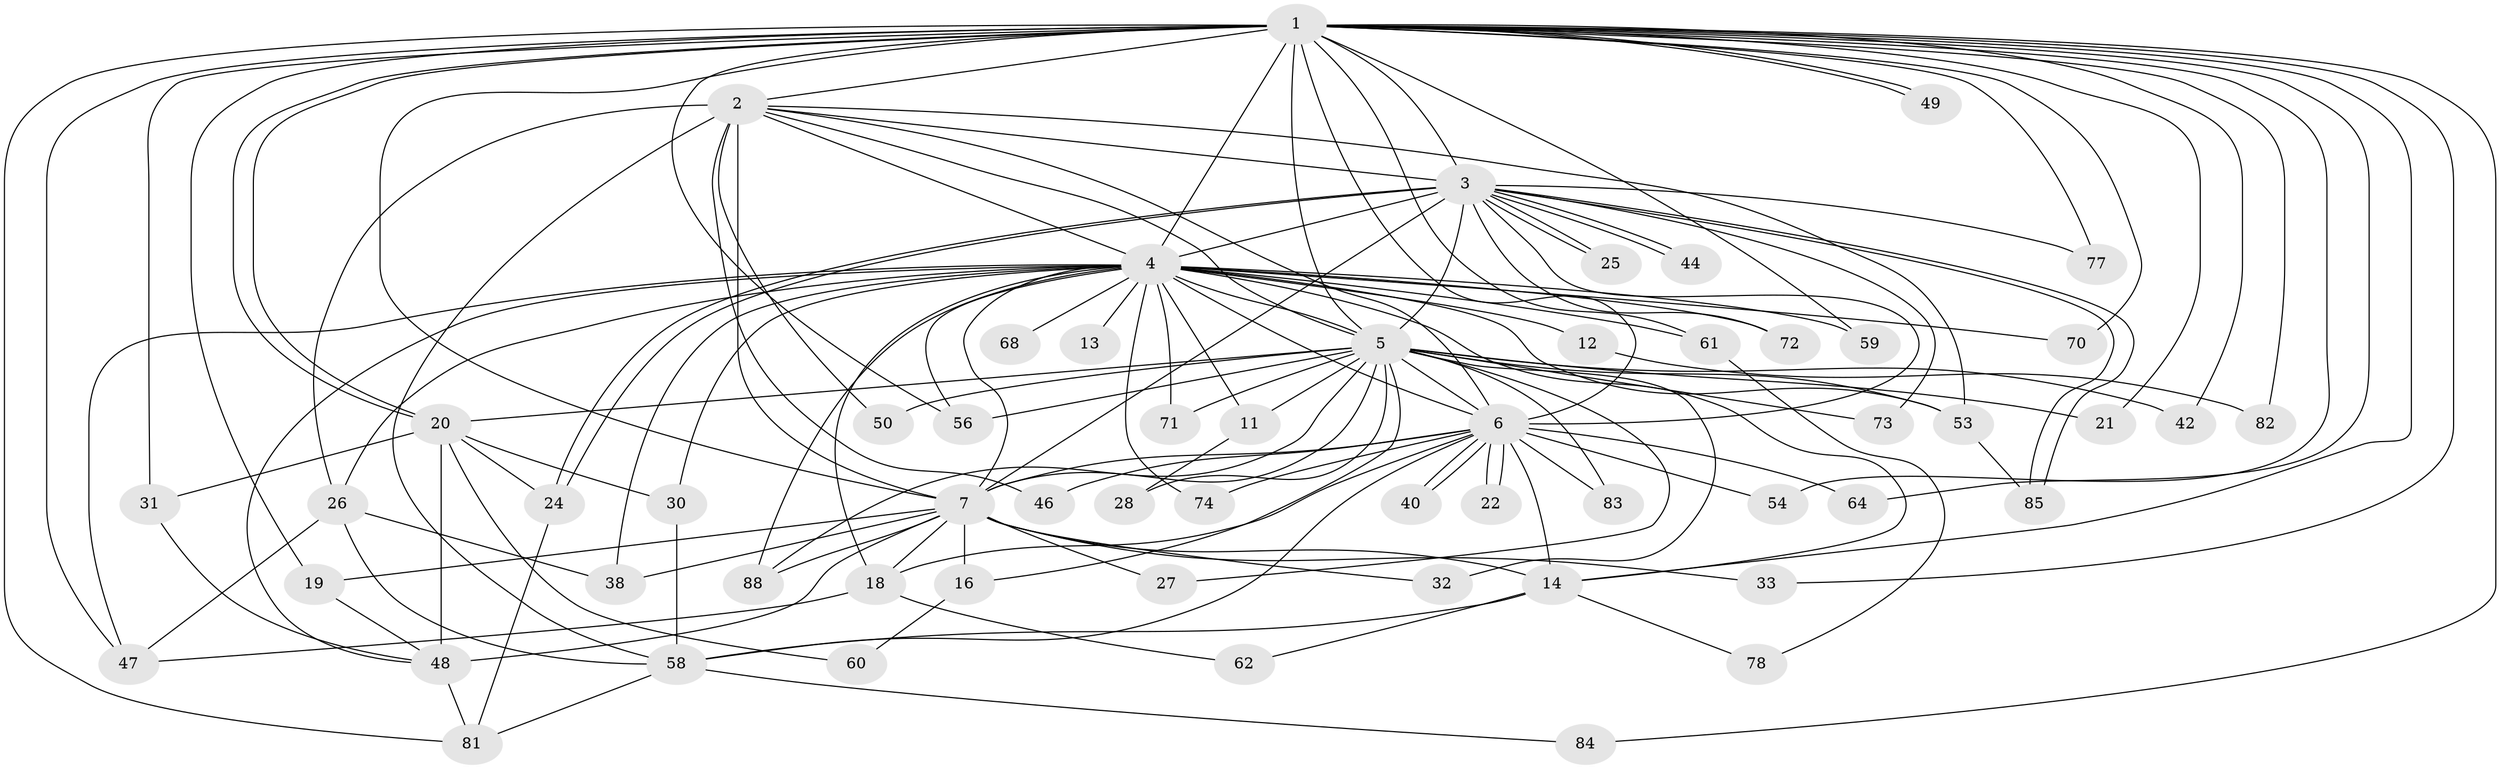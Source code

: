// original degree distribution, {37: 0.008547008547008548, 16: 0.008547008547008548, 22: 0.017094017094017096, 30: 0.008547008547008548, 24: 0.008547008547008548, 13: 0.008547008547008548, 27: 0.008547008547008548, 20: 0.008547008547008548, 14: 0.008547008547008548, 4: 0.10256410256410256, 3: 0.17094017094017094, 2: 0.5726495726495726, 6: 0.03418803418803419, 8: 0.008547008547008548, 7: 0.017094017094017096, 5: 0.008547008547008548}
// Generated by graph-tools (version 1.1) at 2025/13/03/09/25 04:13:41]
// undirected, 58 vertices, 140 edges
graph export_dot {
graph [start="1"]
  node [color=gray90,style=filled];
  1;
  2;
  3;
  4 [super="+15+35+114+8+57+45"];
  5 [super="+65+43+80+63"];
  6;
  7 [super="+9"];
  11;
  12;
  13;
  14 [super="+23"];
  16;
  18 [super="+100+75+55"];
  19;
  20 [super="+29+96+36"];
  21;
  22;
  24;
  25;
  26;
  27;
  28;
  30;
  31;
  32;
  33;
  38 [super="+79"];
  40;
  42;
  44;
  46;
  47 [super="+66+89"];
  48 [super="+87+112+92+91"];
  49;
  50;
  53 [super="+106"];
  54;
  56 [super="+69"];
  58 [super="+101+102+104+76"];
  59 [super="+67"];
  60;
  61;
  62;
  64;
  68;
  70;
  71;
  72;
  73;
  74;
  77;
  78;
  81;
  82;
  83;
  84;
  85 [super="+94"];
  88 [super="+111"];
  1 -- 2;
  1 -- 3;
  1 -- 4 [weight=5];
  1 -- 5 [weight=3];
  1 -- 6;
  1 -- 7 [weight=5];
  1 -- 19;
  1 -- 20;
  1 -- 20;
  1 -- 21;
  1 -- 31;
  1 -- 33;
  1 -- 42;
  1 -- 49;
  1 -- 49;
  1 -- 54;
  1 -- 59;
  1 -- 61;
  1 -- 64;
  1 -- 70;
  1 -- 77;
  1 -- 81;
  1 -- 82;
  1 -- 84;
  1 -- 14;
  1 -- 47;
  1 -- 56;
  2 -- 3;
  2 -- 4 [weight=2];
  2 -- 5;
  2 -- 6;
  2 -- 7 [weight=5];
  2 -- 26;
  2 -- 46;
  2 -- 50;
  2 -- 53;
  2 -- 58;
  3 -- 4 [weight=3];
  3 -- 5 [weight=2];
  3 -- 6;
  3 -- 7 [weight=3];
  3 -- 24;
  3 -- 24;
  3 -- 25;
  3 -- 25;
  3 -- 44;
  3 -- 44;
  3 -- 72;
  3 -- 73;
  3 -- 77;
  3 -- 85;
  3 -- 85;
  4 -- 5 [weight=5];
  4 -- 6 [weight=4];
  4 -- 7 [weight=8];
  4 -- 11 [weight=2];
  4 -- 13 [weight=2];
  4 -- 30;
  4 -- 61;
  4 -- 68 [weight=2];
  4 -- 88;
  4 -- 53;
  4 -- 48 [weight=2];
  4 -- 70;
  4 -- 71 [weight=3];
  4 -- 72;
  4 -- 74;
  4 -- 12;
  4 -- 14;
  4 -- 18 [weight=3];
  4 -- 26;
  4 -- 47;
  4 -- 56;
  4 -- 59 [weight=2];
  4 -- 38;
  5 -- 6;
  5 -- 7 [weight=4];
  5 -- 11;
  5 -- 21;
  5 -- 27;
  5 -- 28;
  5 -- 32;
  5 -- 42;
  5 -- 50;
  5 -- 53;
  5 -- 56;
  5 -- 71;
  5 -- 83;
  5 -- 88;
  5 -- 20 [weight=2];
  5 -- 73;
  5 -- 16;
  6 -- 7 [weight=4];
  6 -- 14;
  6 -- 18;
  6 -- 22;
  6 -- 22;
  6 -- 40;
  6 -- 40;
  6 -- 46;
  6 -- 54;
  6 -- 64;
  6 -- 74;
  6 -- 83;
  6 -- 58;
  7 -- 14;
  7 -- 16 [weight=2];
  7 -- 48 [weight=3];
  7 -- 18;
  7 -- 19 [weight=2];
  7 -- 88;
  7 -- 27;
  7 -- 32;
  7 -- 33;
  7 -- 38;
  11 -- 28;
  12 -- 82;
  14 -- 62;
  14 -- 78;
  14 -- 58;
  16 -- 60;
  18 -- 47;
  18 -- 62;
  19 -- 48;
  20 -- 30;
  20 -- 60;
  20 -- 24;
  20 -- 48;
  20 -- 31;
  24 -- 81;
  26 -- 38;
  26 -- 47;
  26 -- 58;
  30 -- 58;
  31 -- 48;
  48 -- 81;
  53 -- 85;
  58 -- 81;
  58 -- 84;
  61 -- 78;
}
